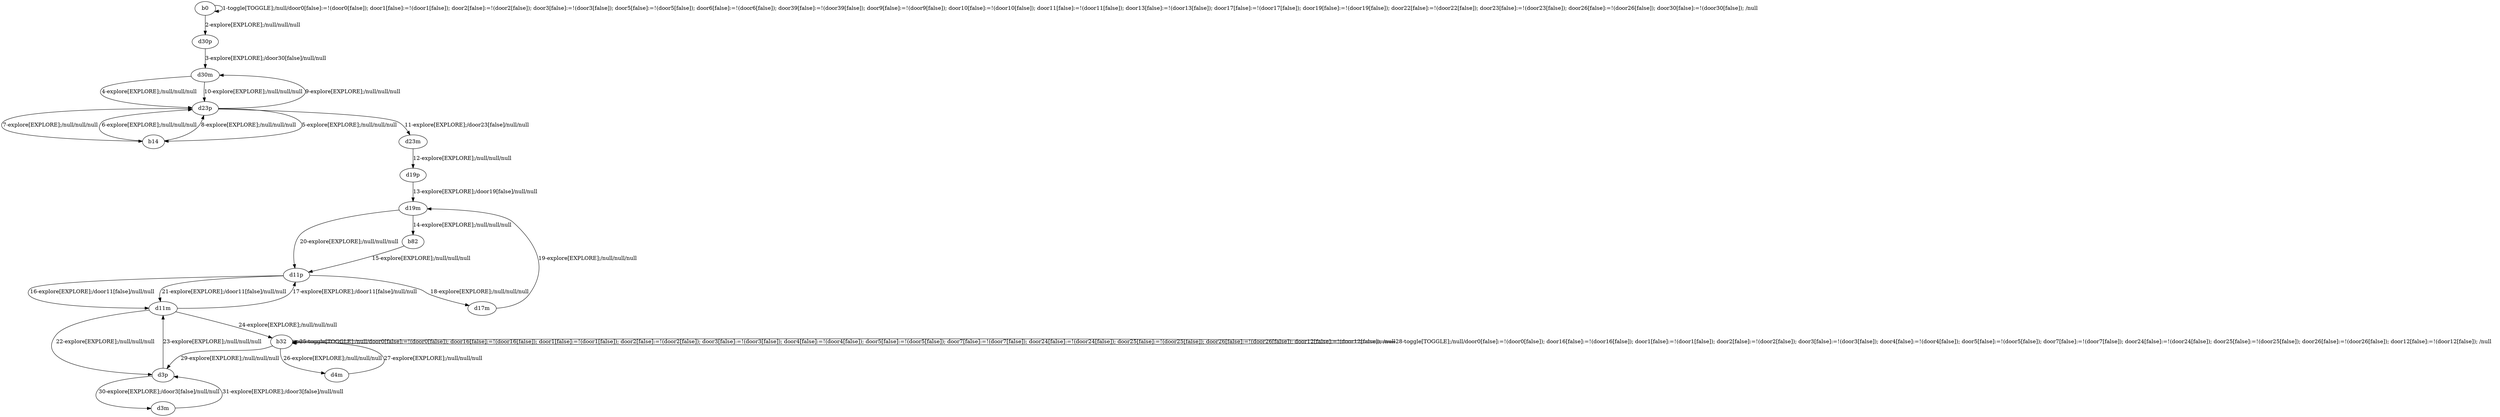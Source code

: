 # Total number of goals covered by this test: 1
# d3m --> d3p

digraph g {
"b0" -> "b0" [label = "1-toggle[TOGGLE];/null/door0[false]:=!(door0[false]); door1[false]:=!(door1[false]); door2[false]:=!(door2[false]); door3[false]:=!(door3[false]); door5[false]:=!(door5[false]); door6[false]:=!(door6[false]); door39[false]:=!(door39[false]); door9[false]:=!(door9[false]); door10[false]:=!(door10[false]); door11[false]:=!(door11[false]); door13[false]:=!(door13[false]); door17[false]:=!(door17[false]); door19[false]:=!(door19[false]); door22[false]:=!(door22[false]); door23[false]:=!(door23[false]); door26[false]:=!(door26[false]); door30[false]:=!(door30[false]); /null"];
"b0" -> "d30p" [label = "2-explore[EXPLORE];/null/null/null"];
"d30p" -> "d30m" [label = "3-explore[EXPLORE];/door30[false]/null/null"];
"d30m" -> "d23p" [label = "4-explore[EXPLORE];/null/null/null"];
"d23p" -> "b14" [label = "5-explore[EXPLORE];/null/null/null"];
"b14" -> "d23p" [label = "6-explore[EXPLORE];/null/null/null"];
"d23p" -> "b14" [label = "7-explore[EXPLORE];/null/null/null"];
"b14" -> "d23p" [label = "8-explore[EXPLORE];/null/null/null"];
"d23p" -> "d30m" [label = "9-explore[EXPLORE];/null/null/null"];
"d30m" -> "d23p" [label = "10-explore[EXPLORE];/null/null/null"];
"d23p" -> "d23m" [label = "11-explore[EXPLORE];/door23[false]/null/null"];
"d23m" -> "d19p" [label = "12-explore[EXPLORE];/null/null/null"];
"d19p" -> "d19m" [label = "13-explore[EXPLORE];/door19[false]/null/null"];
"d19m" -> "b82" [label = "14-explore[EXPLORE];/null/null/null"];
"b82" -> "d11p" [label = "15-explore[EXPLORE];/null/null/null"];
"d11p" -> "d11m" [label = "16-explore[EXPLORE];/door11[false]/null/null"];
"d11m" -> "d11p" [label = "17-explore[EXPLORE];/door11[false]/null/null"];
"d11p" -> "d17m" [label = "18-explore[EXPLORE];/null/null/null"];
"d17m" -> "d19m" [label = "19-explore[EXPLORE];/null/null/null"];
"d19m" -> "d11p" [label = "20-explore[EXPLORE];/null/null/null"];
"d11p" -> "d11m" [label = "21-explore[EXPLORE];/door11[false]/null/null"];
"d11m" -> "d3p" [label = "22-explore[EXPLORE];/null/null/null"];
"d3p" -> "d11m" [label = "23-explore[EXPLORE];/null/null/null"];
"d11m" -> "b32" [label = "24-explore[EXPLORE];/null/null/null"];
"b32" -> "b32" [label = "25-toggle[TOGGLE];/null/door0[false]:=!(door0[false]); door16[false]:=!(door16[false]); door1[false]:=!(door1[false]); door2[false]:=!(door2[false]); door3[false]:=!(door3[false]); door4[false]:=!(door4[false]); door5[false]:=!(door5[false]); door7[false]:=!(door7[false]); door24[false]:=!(door24[false]); door25[false]:=!(door25[false]); door26[false]:=!(door26[false]); door12[false]:=!(door12[false]); /null"];
"b32" -> "d4m" [label = "26-explore[EXPLORE];/null/null/null"];
"d4m" -> "b32" [label = "27-explore[EXPLORE];/null/null/null"];
"b32" -> "b32" [label = "28-toggle[TOGGLE];/null/door0[false]:=!(door0[false]); door16[false]:=!(door16[false]); door1[false]:=!(door1[false]); door2[false]:=!(door2[false]); door3[false]:=!(door3[false]); door4[false]:=!(door4[false]); door5[false]:=!(door5[false]); door7[false]:=!(door7[false]); door24[false]:=!(door24[false]); door25[false]:=!(door25[false]); door26[false]:=!(door26[false]); door12[false]:=!(door12[false]); /null"];
"b32" -> "d3p" [label = "29-explore[EXPLORE];/null/null/null"];
"d3p" -> "d3m" [label = "30-explore[EXPLORE];/door3[false]/null/null"];
"d3m" -> "d3p" [label = "31-explore[EXPLORE];/door3[false]/null/null"];
}